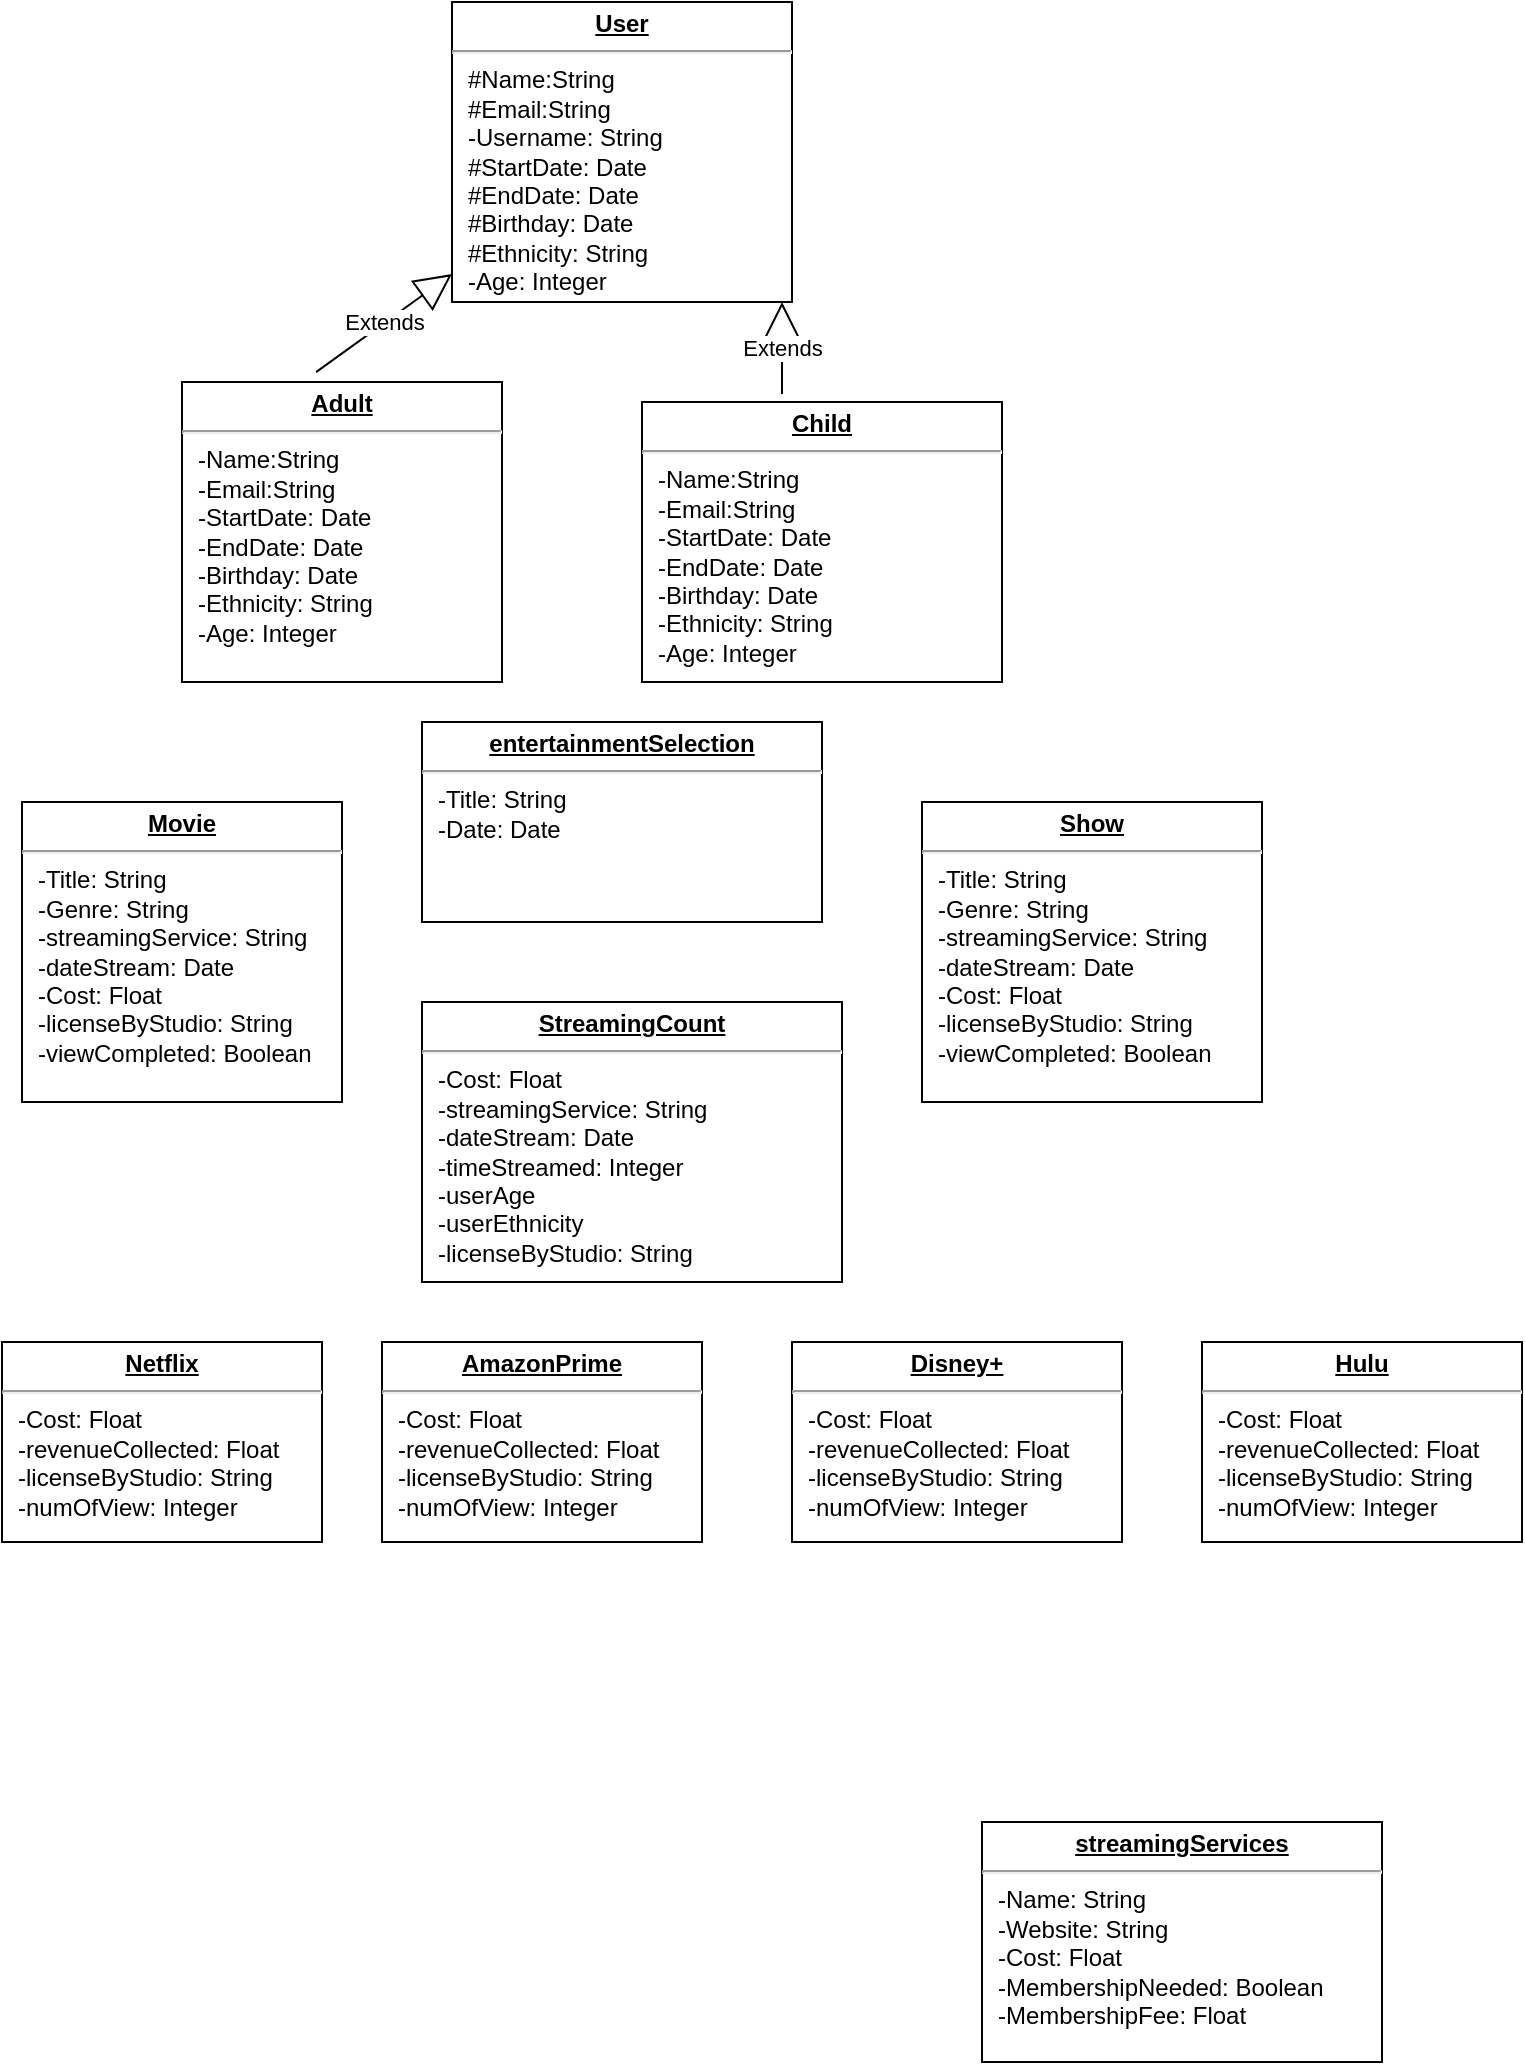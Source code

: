 <mxfile version="14.2.9" type="github">
  <diagram id="7y4Bm_Csqy858rbeXeka" name="Page-1">
    <mxGraphModel dx="1422" dy="882" grid="1" gridSize="10" guides="1" tooltips="1" connect="1" arrows="1" fold="1" page="1" pageScale="1" pageWidth="850" pageHeight="1100" math="0" shadow="0">
      <root>
        <mxCell id="0" />
        <mxCell id="1" parent="0" />
        <mxCell id="7rUCfdSFTrNGHXz4k6Ym-6" value="&lt;p style=&quot;margin: 0px ; margin-top: 4px ; text-align: center ; text-decoration: underline&quot;&gt;&lt;b&gt;User&lt;/b&gt;&lt;/p&gt;&lt;hr&gt;&lt;p style=&quot;margin: 0px ; margin-left: 8px&quot;&gt;#Name:String&lt;br&gt;#Email:String&lt;/p&gt;&lt;p style=&quot;margin: 0px ; margin-left: 8px&quot;&gt;-Username: String&lt;br&gt;#StartDate: Date&lt;/p&gt;&lt;p style=&quot;margin: 0px ; margin-left: 8px&quot;&gt;#EndDate: Date&lt;/p&gt;&lt;p style=&quot;margin: 0px ; margin-left: 8px&quot;&gt;#Birthday: Date&lt;/p&gt;&lt;p style=&quot;margin: 0px ; margin-left: 8px&quot;&gt;#Ethnicity: String&lt;/p&gt;&lt;p style=&quot;margin: 0px ; margin-left: 8px&quot;&gt;-Age: Integer&lt;/p&gt;" style="verticalAlign=top;align=left;overflow=fill;fontSize=12;fontFamily=Helvetica;html=1;" parent="1" vertex="1">
          <mxGeometry x="265" y="10" width="170" height="150" as="geometry" />
        </mxCell>
        <mxCell id="7rUCfdSFTrNGHXz4k6Ym-7" value="&lt;p style=&quot;margin: 0px ; margin-top: 4px ; text-align: center ; text-decoration: underline&quot;&gt;&lt;b&gt;streamingServices&lt;/b&gt;&lt;/p&gt;&lt;hr&gt;&lt;p style=&quot;margin: 0px ; margin-left: 8px&quot;&gt;-Name: String&lt;br&gt;-Website: String&lt;br&gt;-Cost: Float&lt;/p&gt;&lt;p style=&quot;margin: 0px ; margin-left: 8px&quot;&gt;-MembershipNeeded: Boolean&lt;/p&gt;&lt;p style=&quot;margin: 0px ; margin-left: 8px&quot;&gt;-MembershipFee: Float&lt;/p&gt;&lt;p style=&quot;margin: 0px ; margin-left: 8px&quot;&gt;&lt;br&gt;&lt;/p&gt;" style="verticalAlign=top;align=left;overflow=fill;fontSize=12;fontFamily=Helvetica;html=1;" parent="1" vertex="1">
          <mxGeometry x="530" y="920" width="200" height="120" as="geometry" />
        </mxCell>
        <mxCell id="7rUCfdSFTrNGHXz4k6Ym-8" value="&lt;p style=&quot;margin: 0px ; margin-top: 4px ; text-align: center ; text-decoration: underline&quot;&gt;&lt;b&gt;entertainmentSelection&lt;/b&gt;&lt;/p&gt;&lt;hr&gt;&lt;p style=&quot;margin: 0px ; margin-left: 8px&quot;&gt;-Title: String&lt;br&gt;-Date: Date&lt;br&gt;&lt;br&gt;&lt;/p&gt;&lt;p style=&quot;margin: 0px ; margin-left: 8px&quot;&gt;&lt;br&gt;&lt;/p&gt;" style="verticalAlign=top;align=left;overflow=fill;fontSize=12;fontFamily=Helvetica;html=1;" parent="1" vertex="1">
          <mxGeometry x="250" y="370" width="200" height="100" as="geometry" />
        </mxCell>
        <mxCell id="LzFqOQcsnpzUKHTWnqlH-1" value="&lt;p style=&quot;margin: 0px ; margin-top: 4px ; text-align: center ; text-decoration: underline&quot;&gt;&lt;b&gt;Adult&lt;/b&gt;&lt;/p&gt;&lt;hr&gt;&lt;p style=&quot;margin: 0px 0px 0px 8px&quot;&gt;-Name:String&lt;br&gt;-Email:String&lt;br&gt;-StartDate: Date&lt;/p&gt;&lt;p style=&quot;margin: 0px 0px 0px 8px&quot;&gt;-EndDate: Date&lt;/p&gt;&lt;p style=&quot;margin: 0px 0px 0px 8px&quot;&gt;-Birthday: Date&lt;/p&gt;&lt;p style=&quot;margin: 0px 0px 0px 8px&quot;&gt;-Ethnicity: String&lt;/p&gt;&lt;p style=&quot;margin: 0px 0px 0px 8px&quot;&gt;-Age: Integer&lt;/p&gt;" style="verticalAlign=top;align=left;overflow=fill;fontSize=12;fontFamily=Helvetica;html=1;" vertex="1" parent="1">
          <mxGeometry x="130" y="200" width="160" height="150" as="geometry" />
        </mxCell>
        <mxCell id="LzFqOQcsnpzUKHTWnqlH-2" value="&lt;p style=&quot;margin: 0px ; margin-top: 4px ; text-align: center ; text-decoration: underline&quot;&gt;&lt;b&gt;Child&lt;/b&gt;&lt;/p&gt;&lt;hr&gt;&lt;p style=&quot;margin: 0px 0px 0px 8px&quot;&gt;-Name:String&lt;br&gt;-Email:String&lt;br&gt;-StartDate: Date&lt;/p&gt;&lt;p style=&quot;margin: 0px 0px 0px 8px&quot;&gt;-EndDate: Date&lt;/p&gt;&lt;p style=&quot;margin: 0px 0px 0px 8px&quot;&gt;-Birthday: Date&lt;/p&gt;&lt;p style=&quot;margin: 0px 0px 0px 8px&quot;&gt;-Ethnicity: String&lt;/p&gt;&lt;p style=&quot;margin: 0px 0px 0px 8px&quot;&gt;-Age: Integer&lt;/p&gt;" style="verticalAlign=top;align=left;overflow=fill;fontSize=12;fontFamily=Helvetica;html=1;" vertex="1" parent="1">
          <mxGeometry x="360" y="210" width="180" height="140" as="geometry" />
        </mxCell>
        <mxCell id="LzFqOQcsnpzUKHTWnqlH-4" value="&lt;p style=&quot;margin: 0px ; margin-top: 4px ; text-align: center ; text-decoration: underline&quot;&gt;&lt;b&gt;Netflix&lt;/b&gt;&lt;/p&gt;&lt;hr&gt;&lt;p style=&quot;margin: 0px ; margin-left: 8px&quot;&gt;-Cost: Float&lt;/p&gt;&lt;p style=&quot;margin: 0px ; margin-left: 8px&quot;&gt;-revenueCollected: Float&lt;/p&gt;&lt;p style=&quot;margin: 0px ; margin-left: 8px&quot;&gt;-licenseByStudio: String&lt;/p&gt;&lt;p style=&quot;margin: 0px ; margin-left: 8px&quot;&gt;-numOfView: Integer&lt;/p&gt;" style="verticalAlign=top;align=left;overflow=fill;fontSize=12;fontFamily=Helvetica;html=1;" vertex="1" parent="1">
          <mxGeometry x="40" y="680" width="160" height="100" as="geometry" />
        </mxCell>
        <mxCell id="LzFqOQcsnpzUKHTWnqlH-5" value="&lt;p style=&quot;margin: 0px ; margin-top: 4px ; text-align: center ; text-decoration: underline&quot;&gt;&lt;b&gt;AmazonPrime&lt;/b&gt;&lt;/p&gt;&lt;hr&gt;&lt;p style=&quot;margin: 0px 0px 0px 8px&quot;&gt;-Cost: Float&lt;/p&gt;&lt;p style=&quot;margin: 0px 0px 0px 8px&quot;&gt;-revenueCollected: Float&lt;/p&gt;&lt;p style=&quot;margin: 0px 0px 0px 8px&quot;&gt;-licenseByStudio: String&lt;/p&gt;&lt;p style=&quot;margin: 0px 0px 0px 8px&quot;&gt;-numOfView: Integer&lt;br&gt;&lt;/p&gt;&lt;p style=&quot;margin: 0px 0px 0px 8px&quot;&gt;&lt;br&gt;&lt;/p&gt;" style="verticalAlign=top;align=left;overflow=fill;fontSize=12;fontFamily=Helvetica;html=1;" vertex="1" parent="1">
          <mxGeometry x="230" y="680" width="160" height="100" as="geometry" />
        </mxCell>
        <mxCell id="LzFqOQcsnpzUKHTWnqlH-6" value="&lt;p style=&quot;margin: 0px ; margin-top: 4px ; text-align: center ; text-decoration: underline&quot;&gt;&lt;b&gt;Disney+&lt;/b&gt;&lt;/p&gt;&lt;hr&gt;&lt;p style=&quot;margin: 0px 0px 0px 8px&quot;&gt;-Cost: Float&lt;/p&gt;&lt;p style=&quot;margin: 0px 0px 0px 8px&quot;&gt;-revenueCollected: Float&lt;/p&gt;&lt;p style=&quot;margin: 0px 0px 0px 8px&quot;&gt;-licenseByStudio: String&lt;/p&gt;&lt;p style=&quot;margin: 0px 0px 0px 8px&quot;&gt;-numOfView: Integer&lt;/p&gt;" style="verticalAlign=top;align=left;overflow=fill;fontSize=12;fontFamily=Helvetica;html=1;" vertex="1" parent="1">
          <mxGeometry x="435" y="680" width="165" height="100" as="geometry" />
        </mxCell>
        <mxCell id="LzFqOQcsnpzUKHTWnqlH-7" value="&lt;p style=&quot;margin: 0px ; margin-top: 4px ; text-align: center ; text-decoration: underline&quot;&gt;&lt;b&gt;Hulu&lt;/b&gt;&lt;/p&gt;&lt;hr&gt;&lt;p style=&quot;margin: 0px 0px 0px 8px&quot;&gt;-Cost: Float&lt;/p&gt;&lt;p style=&quot;margin: 0px 0px 0px 8px&quot;&gt;-revenueCollected: Float&lt;/p&gt;&lt;p style=&quot;margin: 0px 0px 0px 8px&quot;&gt;-licenseByStudio: String&lt;/p&gt;&lt;p style=&quot;margin: 0px 0px 0px 8px&quot;&gt;-numOfView: Integer&lt;/p&gt;" style="verticalAlign=top;align=left;overflow=fill;fontSize=12;fontFamily=Helvetica;html=1;" vertex="1" parent="1">
          <mxGeometry x="640" y="680" width="160" height="100" as="geometry" />
        </mxCell>
        <mxCell id="LzFqOQcsnpzUKHTWnqlH-12" value="Extends" style="endArrow=block;endSize=16;endFill=0;html=1;exitX=0.419;exitY=-0.033;exitDx=0;exitDy=0;exitPerimeter=0;entryX=0;entryY=0.907;entryDx=0;entryDy=0;entryPerimeter=0;" edge="1" parent="1" source="LzFqOQcsnpzUKHTWnqlH-1" target="7rUCfdSFTrNGHXz4k6Ym-6">
          <mxGeometry width="160" relative="1" as="geometry">
            <mxPoint x="200" y="150" as="sourcePoint" />
            <mxPoint x="360" y="150" as="targetPoint" />
          </mxGeometry>
        </mxCell>
        <mxCell id="LzFqOQcsnpzUKHTWnqlH-13" value="Extends" style="endArrow=block;endSize=16;endFill=0;html=1;" edge="1" parent="1">
          <mxGeometry width="160" relative="1" as="geometry">
            <mxPoint x="430" y="206" as="sourcePoint" />
            <mxPoint x="430" y="160" as="targetPoint" />
          </mxGeometry>
        </mxCell>
        <mxCell id="LzFqOQcsnpzUKHTWnqlH-17" value="&lt;p style=&quot;margin: 0px ; margin-top: 4px ; text-align: center ; text-decoration: underline&quot;&gt;&lt;b&gt;Movie&lt;/b&gt;&lt;/p&gt;&lt;hr&gt;&lt;p style=&quot;margin: 0px ; margin-left: 8px&quot;&gt;-Title: String&lt;/p&gt;&lt;p style=&quot;margin: 0px ; margin-left: 8px&quot;&gt;-Genre: String&lt;/p&gt;&lt;p style=&quot;margin: 0px ; margin-left: 8px&quot;&gt;-streamingService: String&lt;/p&gt;&lt;p style=&quot;margin: 0px ; margin-left: 8px&quot;&gt;-dateStream: Date&lt;/p&gt;&lt;p style=&quot;margin: 0px ; margin-left: 8px&quot;&gt;-Cost: Float&lt;/p&gt;&lt;p style=&quot;margin: 0px ; margin-left: 8px&quot;&gt;-licenseByStudio: String&lt;/p&gt;&lt;p style=&quot;margin: 0px ; margin-left: 8px&quot;&gt;-viewCompleted: Boolean&lt;/p&gt;" style="verticalAlign=top;align=left;overflow=fill;fontSize=12;fontFamily=Helvetica;html=1;" vertex="1" parent="1">
          <mxGeometry x="50" y="410" width="160" height="150" as="geometry" />
        </mxCell>
        <mxCell id="LzFqOQcsnpzUKHTWnqlH-18" value="&lt;p style=&quot;margin: 0px ; margin-top: 4px ; text-align: center ; text-decoration: underline&quot;&gt;&lt;b&gt;Show&lt;/b&gt;&lt;/p&gt;&lt;hr&gt;&lt;p style=&quot;margin: 0px ; margin-left: 8px&quot;&gt;-Title: String&lt;br&gt;&lt;/p&gt;&lt;p style=&quot;margin: 0px 0px 0px 8px&quot;&gt;-Genre: String&lt;/p&gt;&lt;p style=&quot;margin: 0px 0px 0px 8px&quot;&gt;-streamingService: String&lt;/p&gt;&lt;p style=&quot;margin: 0px 0px 0px 8px&quot;&gt;-dateStream: Date&lt;/p&gt;&lt;p style=&quot;margin: 0px 0px 0px 8px&quot;&gt;-Cost: Float&lt;/p&gt;&lt;p style=&quot;margin: 0px 0px 0px 8px&quot;&gt;-licenseByStudio: String&lt;/p&gt;&lt;p style=&quot;margin: 0px 0px 0px 8px&quot;&gt;-viewCompleted: Boolean&lt;br&gt;&lt;/p&gt;" style="verticalAlign=top;align=left;overflow=fill;fontSize=12;fontFamily=Helvetica;html=1;" vertex="1" parent="1">
          <mxGeometry x="500" y="410" width="170" height="150" as="geometry" />
        </mxCell>
        <mxCell id="LzFqOQcsnpzUKHTWnqlH-19" value="&lt;p style=&quot;margin: 0px ; margin-top: 4px ; text-align: center ; text-decoration: underline&quot;&gt;&lt;b&gt;StreamingCount&lt;/b&gt;&lt;/p&gt;&lt;hr&gt;&lt;p style=&quot;margin: 0px ; margin-left: 8px&quot;&gt;-Cost: Float&lt;/p&gt;&lt;p style=&quot;margin: 0px ; margin-left: 8px&quot;&gt;-streamingService: String&lt;br&gt;&lt;/p&gt;&lt;p style=&quot;margin: 0px ; margin-left: 8px&quot;&gt;-dateStream: Date&lt;/p&gt;&lt;p style=&quot;margin: 0px ; margin-left: 8px&quot;&gt;-timeStreamed: Integer&lt;/p&gt;&lt;p style=&quot;margin: 0px ; margin-left: 8px&quot;&gt;-userAge&lt;/p&gt;&lt;p style=&quot;margin: 0px ; margin-left: 8px&quot;&gt;-userEthnicity&lt;/p&gt;&lt;p style=&quot;margin: 0px ; margin-left: 8px&quot;&gt;-licenseByStudio: String&lt;/p&gt;&lt;p style=&quot;margin: 0px ; margin-left: 8px&quot;&gt;&lt;br&gt;&lt;/p&gt;" style="verticalAlign=top;align=left;overflow=fill;fontSize=12;fontFamily=Helvetica;html=1;" vertex="1" parent="1">
          <mxGeometry x="250" y="510" width="210" height="140" as="geometry" />
        </mxCell>
      </root>
    </mxGraphModel>
  </diagram>
</mxfile>
